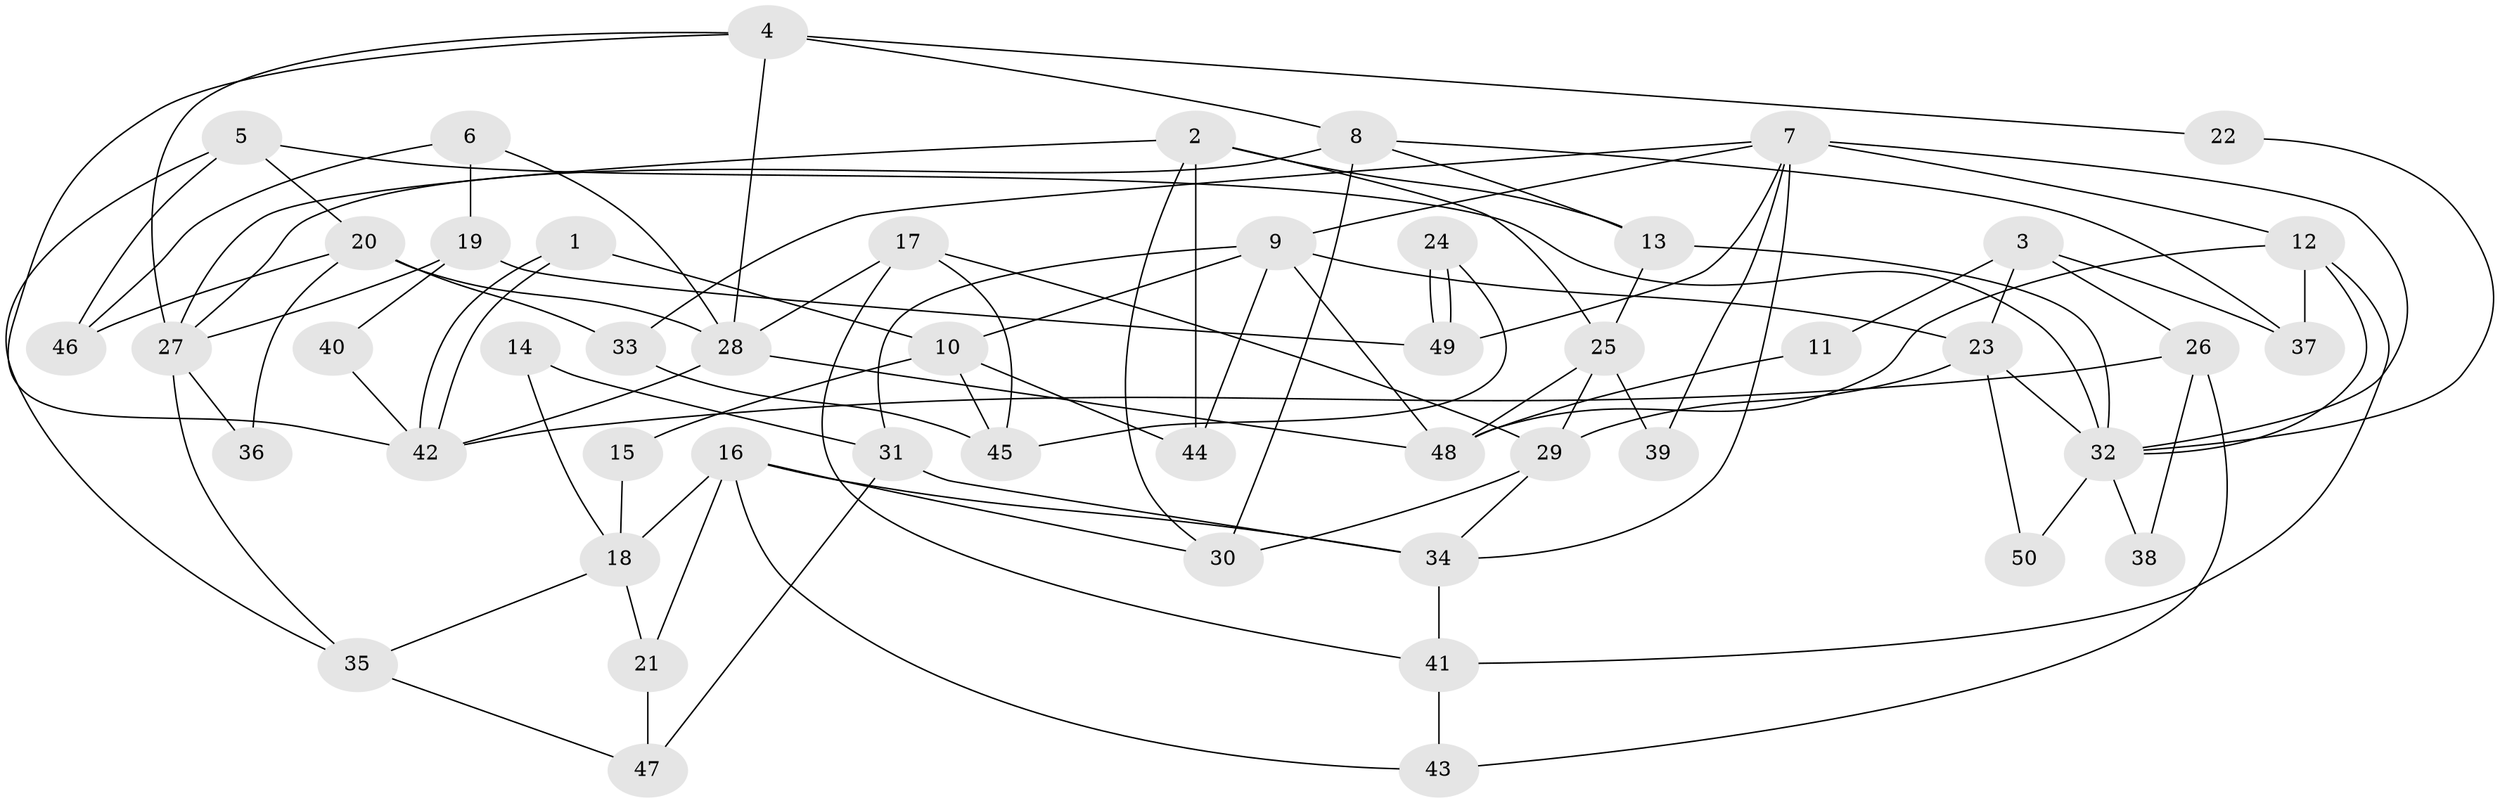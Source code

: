// coarse degree distribution, {5: 0.13333333333333333, 6: 0.2, 8: 0.1, 9: 0.03333333333333333, 4: 0.26666666666666666, 7: 0.03333333333333333, 2: 0.16666666666666666, 3: 0.06666666666666667}
// Generated by graph-tools (version 1.1) at 2025/41/03/06/25 10:41:53]
// undirected, 50 vertices, 100 edges
graph export_dot {
graph [start="1"]
  node [color=gray90,style=filled];
  1;
  2;
  3;
  4;
  5;
  6;
  7;
  8;
  9;
  10;
  11;
  12;
  13;
  14;
  15;
  16;
  17;
  18;
  19;
  20;
  21;
  22;
  23;
  24;
  25;
  26;
  27;
  28;
  29;
  30;
  31;
  32;
  33;
  34;
  35;
  36;
  37;
  38;
  39;
  40;
  41;
  42;
  43;
  44;
  45;
  46;
  47;
  48;
  49;
  50;
  1 -- 42;
  1 -- 42;
  1 -- 10;
  2 -- 27;
  2 -- 25;
  2 -- 13;
  2 -- 30;
  2 -- 44;
  3 -- 26;
  3 -- 23;
  3 -- 11;
  3 -- 37;
  4 -- 28;
  4 -- 8;
  4 -- 22;
  4 -- 27;
  4 -- 42;
  5 -- 32;
  5 -- 35;
  5 -- 20;
  5 -- 46;
  6 -- 46;
  6 -- 19;
  6 -- 28;
  7 -- 34;
  7 -- 9;
  7 -- 12;
  7 -- 32;
  7 -- 33;
  7 -- 39;
  7 -- 49;
  8 -- 13;
  8 -- 30;
  8 -- 27;
  8 -- 37;
  9 -- 10;
  9 -- 48;
  9 -- 23;
  9 -- 31;
  9 -- 44;
  10 -- 45;
  10 -- 44;
  10 -- 15;
  11 -- 48;
  12 -- 37;
  12 -- 32;
  12 -- 41;
  12 -- 48;
  13 -- 32;
  13 -- 25;
  14 -- 31;
  14 -- 18;
  15 -- 18;
  16 -- 34;
  16 -- 30;
  16 -- 18;
  16 -- 21;
  16 -- 43;
  17 -- 29;
  17 -- 28;
  17 -- 41;
  17 -- 45;
  18 -- 35;
  18 -- 21;
  19 -- 27;
  19 -- 49;
  19 -- 40;
  20 -- 28;
  20 -- 33;
  20 -- 36;
  20 -- 46;
  21 -- 47;
  22 -- 32;
  23 -- 32;
  23 -- 29;
  23 -- 50;
  24 -- 45;
  24 -- 49;
  24 -- 49;
  25 -- 48;
  25 -- 29;
  25 -- 39;
  26 -- 43;
  26 -- 42;
  26 -- 38;
  27 -- 35;
  27 -- 36;
  28 -- 42;
  28 -- 48;
  29 -- 30;
  29 -- 34;
  31 -- 34;
  31 -- 47;
  32 -- 38;
  32 -- 50;
  33 -- 45;
  34 -- 41;
  35 -- 47;
  40 -- 42;
  41 -- 43;
}
